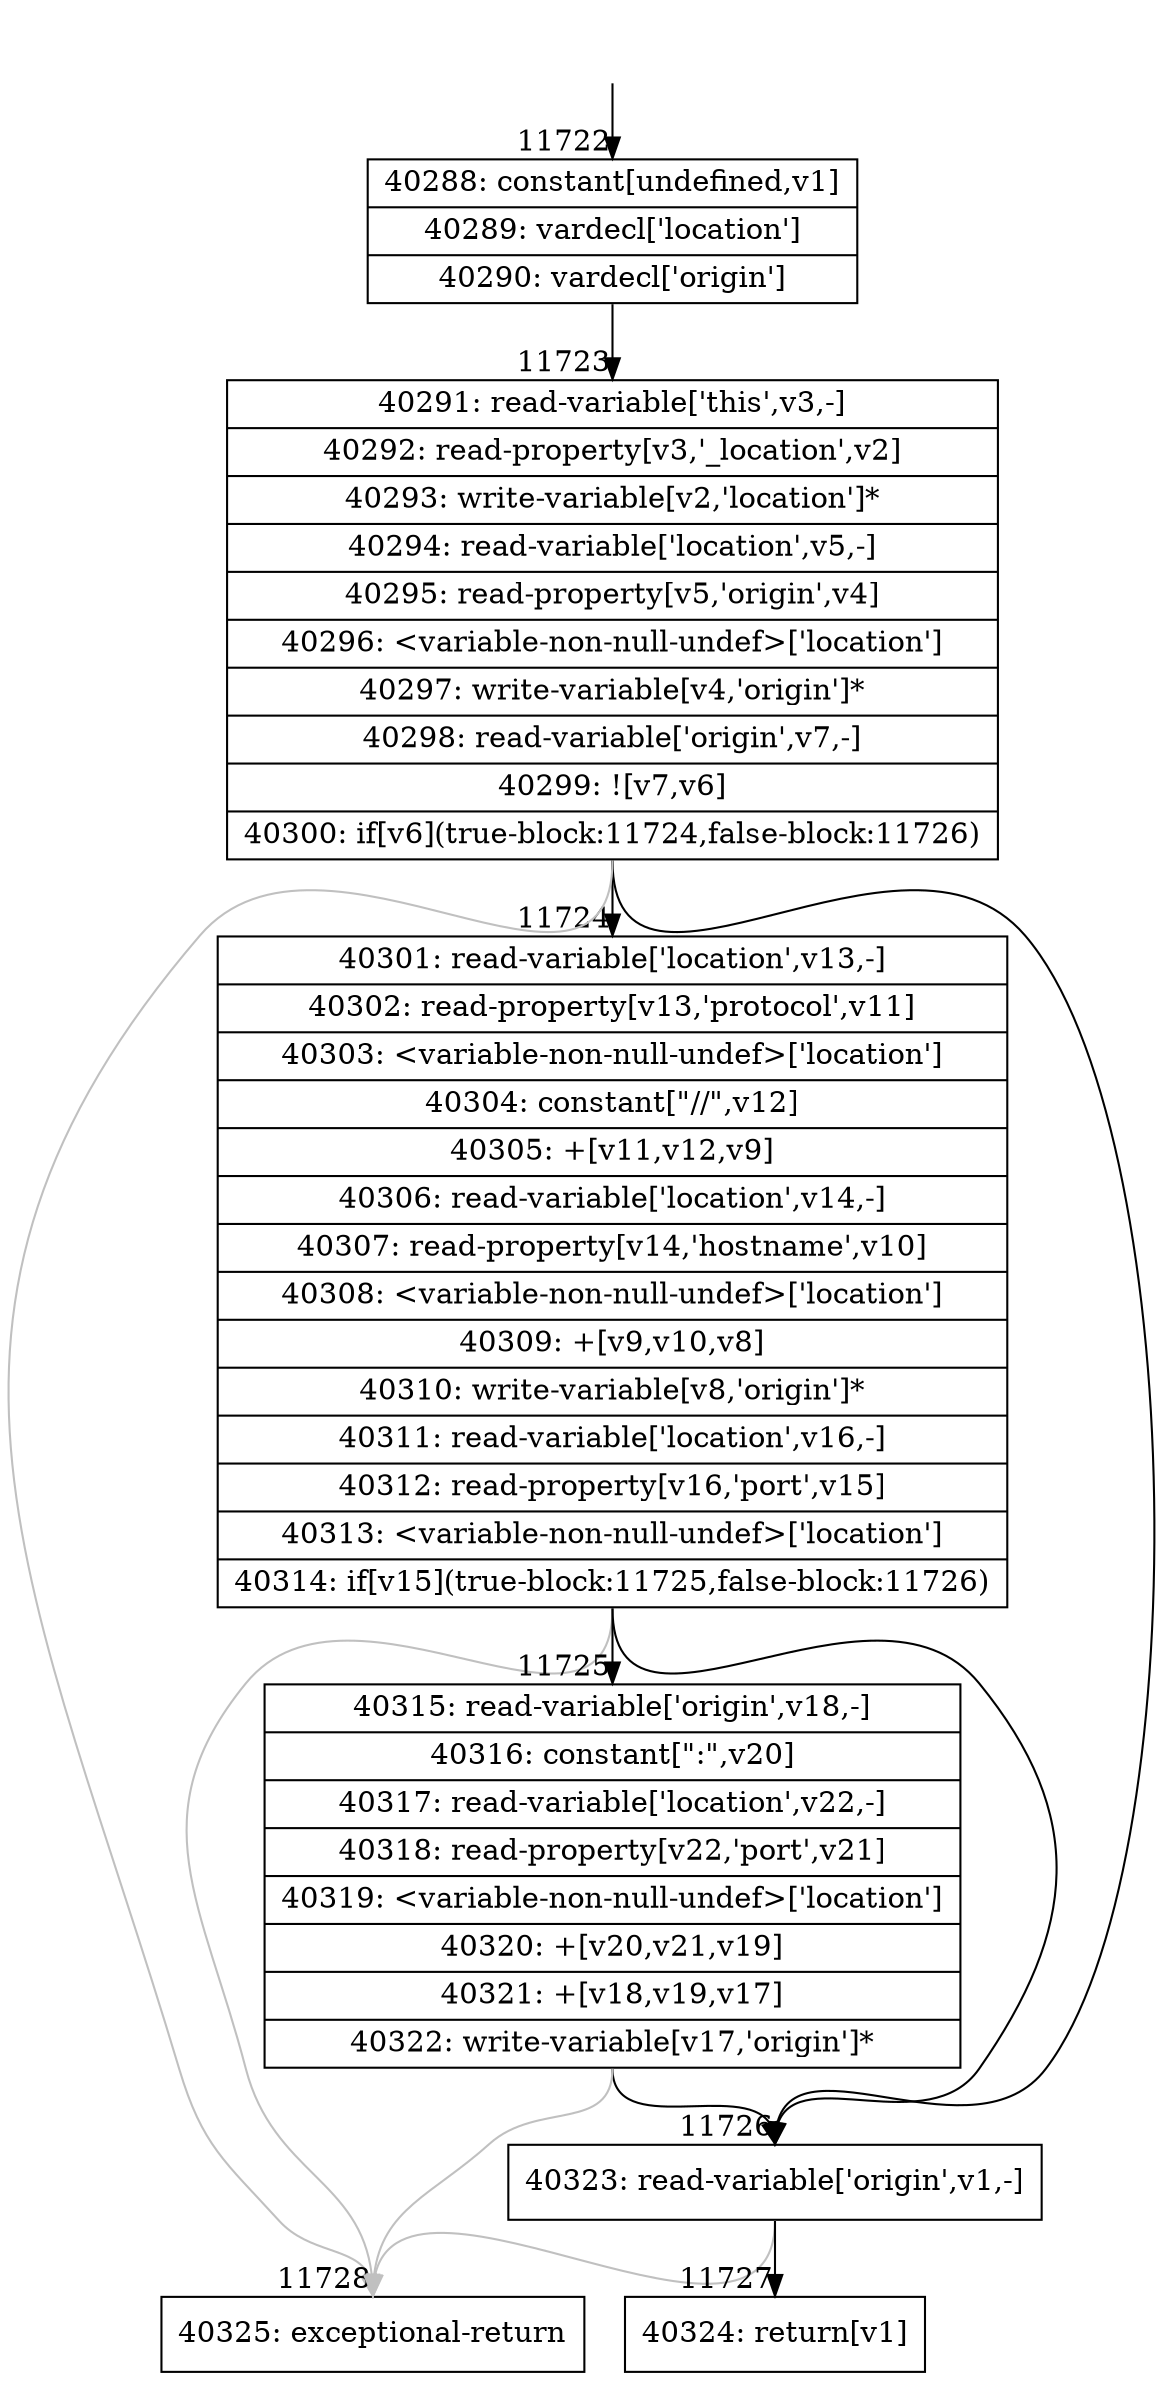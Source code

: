 digraph {
rankdir="TD"
BB_entry965[shape=none,label=""];
BB_entry965 -> BB11722 [tailport=s, headport=n, headlabel="    11722"]
BB11722 [shape=record label="{40288: constant[undefined,v1]|40289: vardecl['location']|40290: vardecl['origin']}" ] 
BB11722 -> BB11723 [tailport=s, headport=n, headlabel="      11723"]
BB11723 [shape=record label="{40291: read-variable['this',v3,-]|40292: read-property[v3,'_location',v2]|40293: write-variable[v2,'location']*|40294: read-variable['location',v5,-]|40295: read-property[v5,'origin',v4]|40296: \<variable-non-null-undef\>['location']|40297: write-variable[v4,'origin']*|40298: read-variable['origin',v7,-]|40299: ![v7,v6]|40300: if[v6](true-block:11724,false-block:11726)}" ] 
BB11723 -> BB11724 [tailport=s, headport=n, headlabel="      11724"]
BB11723 -> BB11726 [tailport=s, headport=n, headlabel="      11726"]
BB11723 -> BB11728 [tailport=s, headport=n, color=gray, headlabel="      11728"]
BB11724 [shape=record label="{40301: read-variable['location',v13,-]|40302: read-property[v13,'protocol',v11]|40303: \<variable-non-null-undef\>['location']|40304: constant[\"//\",v12]|40305: +[v11,v12,v9]|40306: read-variable['location',v14,-]|40307: read-property[v14,'hostname',v10]|40308: \<variable-non-null-undef\>['location']|40309: +[v9,v10,v8]|40310: write-variable[v8,'origin']*|40311: read-variable['location',v16,-]|40312: read-property[v16,'port',v15]|40313: \<variable-non-null-undef\>['location']|40314: if[v15](true-block:11725,false-block:11726)}" ] 
BB11724 -> BB11725 [tailport=s, headport=n, headlabel="      11725"]
BB11724 -> BB11726 [tailport=s, headport=n]
BB11724 -> BB11728 [tailport=s, headport=n, color=gray]
BB11725 [shape=record label="{40315: read-variable['origin',v18,-]|40316: constant[\":\",v20]|40317: read-variable['location',v22,-]|40318: read-property[v22,'port',v21]|40319: \<variable-non-null-undef\>['location']|40320: +[v20,v21,v19]|40321: +[v18,v19,v17]|40322: write-variable[v17,'origin']*}" ] 
BB11725 -> BB11726 [tailport=s, headport=n]
BB11725 -> BB11728 [tailport=s, headport=n, color=gray]
BB11726 [shape=record label="{40323: read-variable['origin',v1,-]}" ] 
BB11726 -> BB11727 [tailport=s, headport=n, headlabel="      11727"]
BB11726 -> BB11728 [tailport=s, headport=n, color=gray]
BB11727 [shape=record label="{40324: return[v1]}" ] 
BB11728 [shape=record label="{40325: exceptional-return}" ] 
//#$~ 21666
}
